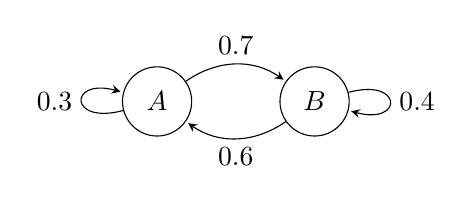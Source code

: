 \begin{tikzpicture}[shorten >=1pt,node distance=2cm,>=stealth,initial text=]
  \tikzstyle{every state}=[]
  \tikzstyle{accepting}=[]
  \tikzstyle{initial}= []

  \node[state,initial]  (A)               {$A$};
  \node[state,accepting](B) [right of=A]  {$B$};

  \path[->] (A) edge [bend right=-35] node [above] {$0.7$}    (B)
                edge [loop left]      node {$0.3$}  (A)
            (B) edge [bend left=35]   node [below] {$0.6$}    (A)
                edge [loop right]     node {$0.4$}  (B);
  \end{tikzpicture}